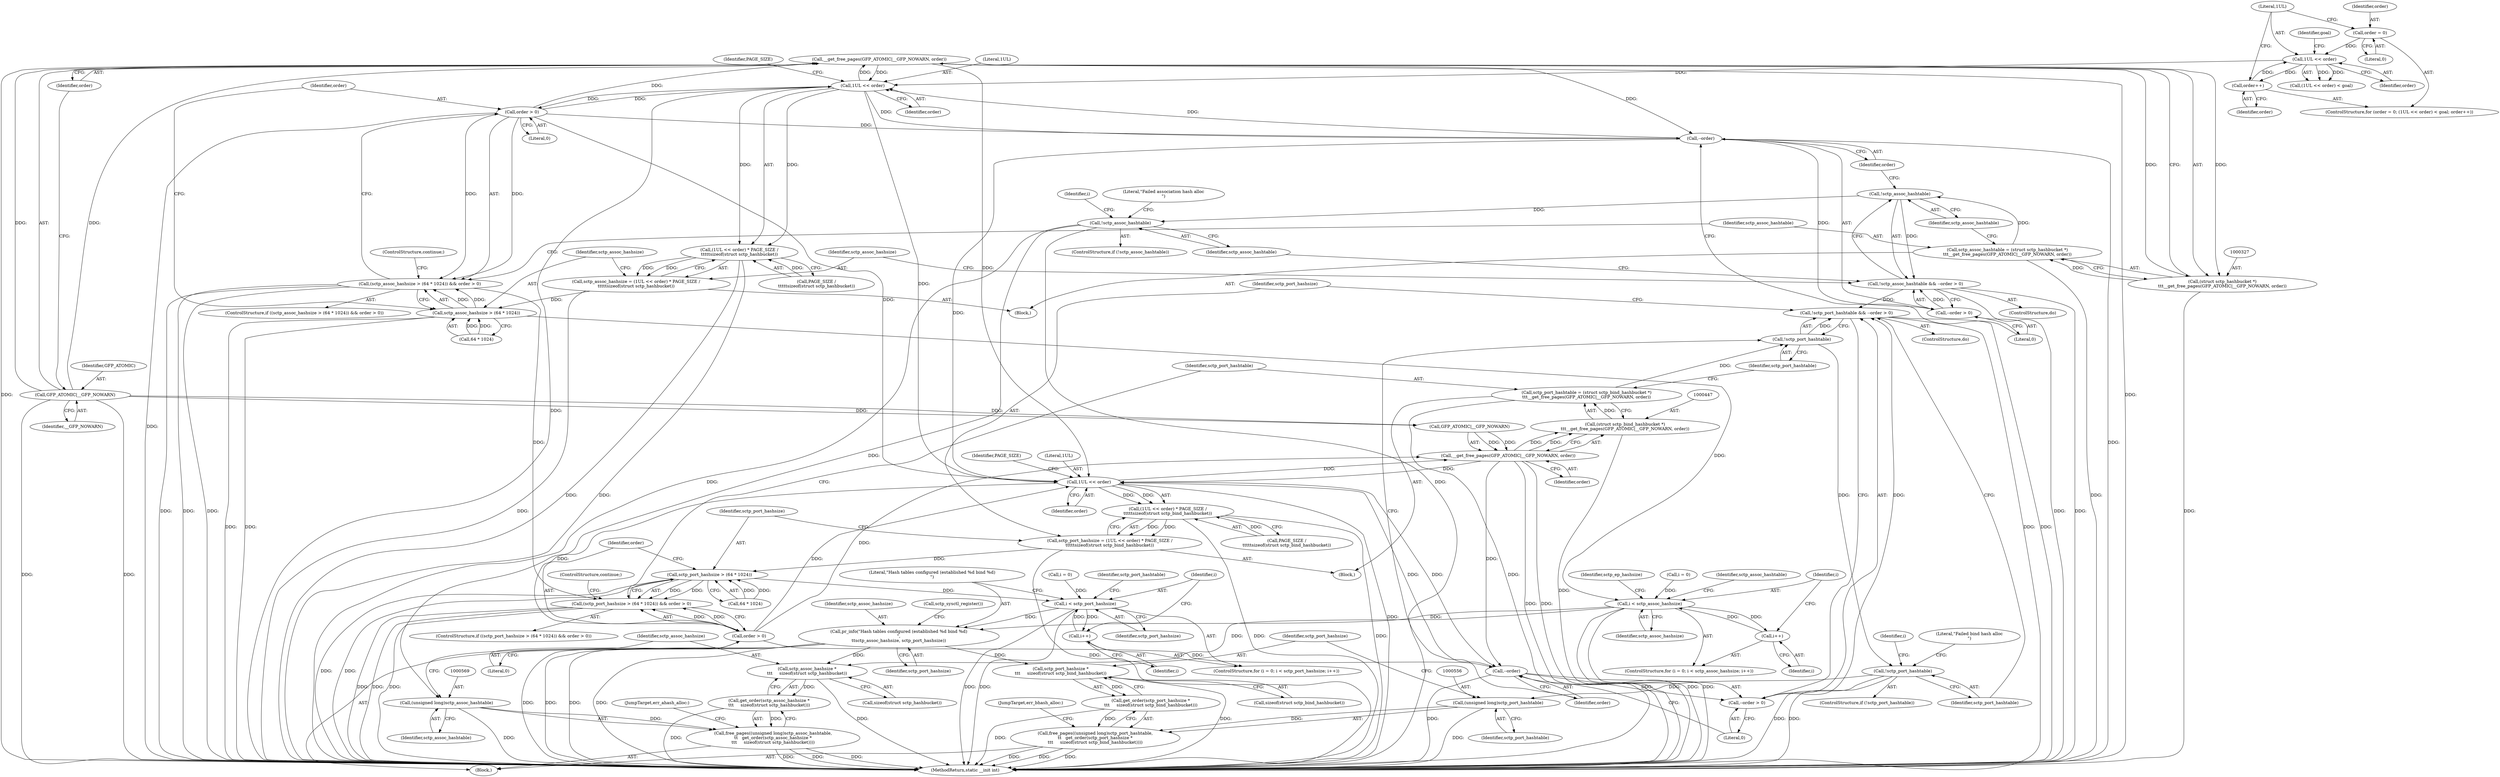 digraph "0_linux_8e2d61e0aed2b7c4ecb35844fe07e0b2b762dee4_0@API" {
"1000328" [label="(Call,__get_free_pages(GFP_ATOMIC|__GFP_NOWARN, order))"];
"1000329" [label="(Call,GFP_ATOMIC|__GFP_NOWARN)"];
"1000320" [label="(Call,order > 0)"];
"1000306" [label="(Call,1UL << order)"];
"1000328" [label="(Call,__get_free_pages(GFP_ATOMIC|__GFP_NOWARN, order))"];
"1000337" [label="(Call,--order)"];
"1000295" [label="(Call,1UL << order)"];
"1000291" [label="(Call,order = 0)"];
"1000299" [label="(Call,order++)"];
"1000305" [label="(Call,(1UL << order) * PAGE_SIZE /\n\t\t\t\t\tsizeof(struct sctp_hashbucket))"];
"1000303" [label="(Call,sctp_assoc_hashsize = (1UL << order) * PAGE_SIZE /\n\t\t\t\t\tsizeof(struct sctp_hashbucket))"];
"1000315" [label="(Call,sctp_assoc_hashsize > (64 * 1024))"];
"1000314" [label="(Call,(sctp_assoc_hashsize > (64 * 1024)) && order > 0)"];
"1000434" [label="(Call,(sctp_port_hashsize > (64 * 1024)) && order > 0)"];
"1000355" [label="(Call,i < sctp_assoc_hashsize)"];
"1000358" [label="(Call,i++)"];
"1000495" [label="(Call,pr_info(\"Hash tables configured (established %d bind %d)\n\",\n\t\tsctp_assoc_hashsize, sctp_port_hashsize))"];
"1000559" [label="(Call,sctp_port_hashsize *\n\t\t\t     sizeof(struct sctp_bind_hashbucket))"];
"1000558" [label="(Call,get_order(sctp_port_hashsize *\n\t\t\t     sizeof(struct sctp_bind_hashbucket)))"];
"1000554" [label="(Call,free_pages((unsigned long)sctp_port_hashtable,\n\t\t   get_order(sctp_port_hashsize *\n\t\t\t     sizeof(struct sctp_bind_hashbucket))))"];
"1000572" [label="(Call,sctp_assoc_hashsize *\n\t\t\t     sizeof(struct sctp_hashbucket))"];
"1000571" [label="(Call,get_order(sctp_assoc_hashsize *\n\t\t\t     sizeof(struct sctp_hashbucket)))"];
"1000567" [label="(Call,free_pages((unsigned long)sctp_assoc_hashtable,\n\t\t   get_order(sctp_assoc_hashsize *\n\t\t\t     sizeof(struct sctp_hashbucket))))"];
"1000326" [label="(Call,(struct sctp_hashbucket *)\n\t\t\t__get_free_pages(GFP_ATOMIC|__GFP_NOWARN, order))"];
"1000324" [label="(Call,sctp_assoc_hashtable = (struct sctp_hashbucket *)\n\t\t\t__get_free_pages(GFP_ATOMIC|__GFP_NOWARN, order))"];
"1000334" [label="(Call,!sctp_assoc_hashtable)"];
"1000333" [label="(Call,!sctp_assoc_hashtable && --order > 0)"];
"1000453" [label="(Call,!sctp_port_hashtable && --order > 0)"];
"1000341" [label="(Call,!sctp_assoc_hashtable)"];
"1000568" [label="(Call,(unsigned long)sctp_assoc_hashtable)"];
"1000336" [label="(Call,--order > 0)"];
"1000426" [label="(Call,1UL << order)"];
"1000425" [label="(Call,(1UL << order) * PAGE_SIZE /\n\t\t\t\t\tsizeof(struct sctp_bind_hashbucket))"];
"1000423" [label="(Call,sctp_port_hashsize = (1UL << order) * PAGE_SIZE /\n\t\t\t\t\tsizeof(struct sctp_bind_hashbucket))"];
"1000435" [label="(Call,sctp_port_hashsize > (64 * 1024))"];
"1000475" [label="(Call,i < sctp_port_hashsize)"];
"1000478" [label="(Call,i++)"];
"1000440" [label="(Call,order > 0)"];
"1000448" [label="(Call,__get_free_pages(GFP_ATOMIC|__GFP_NOWARN, order))"];
"1000446" [label="(Call,(struct sctp_bind_hashbucket *)\n\t\t\t__get_free_pages(GFP_ATOMIC|__GFP_NOWARN, order))"];
"1000444" [label="(Call,sctp_port_hashtable = (struct sctp_bind_hashbucket *)\n\t\t\t__get_free_pages(GFP_ATOMIC|__GFP_NOWARN, order))"];
"1000454" [label="(Call,!sctp_port_hashtable)"];
"1000461" [label="(Call,!sctp_port_hashtable)"];
"1000555" [label="(Call,(unsigned long)sctp_port_hashtable)"];
"1000457" [label="(Call,--order)"];
"1000456" [label="(Call,--order > 0)"];
"1000572" [label="(Call,sctp_assoc_hashsize *\n\t\t\t     sizeof(struct sctp_hashbucket))"];
"1000292" [label="(Identifier,order)"];
"1000326" [label="(Call,(struct sctp_hashbucket *)\n\t\t\t__get_free_pages(GFP_ATOMIC|__GFP_NOWARN, order))"];
"1000445" [label="(Identifier,sctp_port_hashtable)"];
"1000315" [label="(Call,sctp_assoc_hashsize > (64 * 1024))"];
"1000462" [label="(Identifier,sctp_port_hashtable)"];
"1000314" [label="(Call,(sctp_assoc_hashsize > (64 * 1024)) && order > 0)"];
"1000422" [label="(Block,)"];
"1000301" [label="(ControlStructure,do)"];
"1000498" [label="(Identifier,sctp_port_hashsize)"];
"1000290" [label="(ControlStructure,for (order = 0; (1UL << order) < goal; order++))"];
"1000479" [label="(Identifier,i)"];
"1000460" [label="(ControlStructure,if (!sctp_port_hashtable))"];
"1000441" [label="(Identifier,order)"];
"1000573" [label="(Identifier,sctp_assoc_hashsize)"];
"1000461" [label="(Call,!sctp_port_hashtable)"];
"1000304" [label="(Identifier,sctp_assoc_hashsize)"];
"1000587" [label="(MethodReturn,static __init int)"];
"1000426" [label="(Call,1UL << order)"];
"1000454" [label="(Call,!sctp_port_hashtable)"];
"1000306" [label="(Call,1UL << order)"];
"1000571" [label="(Call,get_order(sctp_assoc_hashsize *\n\t\t\t     sizeof(struct sctp_hashbucket)))"];
"1000313" [label="(ControlStructure,if ((sctp_assoc_hashsize > (64 * 1024)) && order > 0))"];
"1000356" [label="(Identifier,i)"];
"1000328" [label="(Call,__get_free_pages(GFP_ATOMIC|__GFP_NOWARN, order))"];
"1000352" [label="(Call,i = 0)"];
"1000456" [label="(Call,--order > 0)"];
"1000568" [label="(Call,(unsigned long)sctp_assoc_hashtable)"];
"1000325" [label="(Identifier,sctp_assoc_hashtable)"];
"1000321" [label="(Identifier,order)"];
"1000495" [label="(Call,pr_info(\"Hash tables configured (established %d bind %d)\n\",\n\t\tsctp_assoc_hashsize, sctp_port_hashsize))"];
"1000473" [label="(Identifier,i)"];
"1000334" [label="(Call,!sctp_assoc_hashtable)"];
"1000335" [label="(Identifier,sctp_assoc_hashtable)"];
"1000446" [label="(Call,(struct sctp_bind_hashbucket *)\n\t\t\t__get_free_pages(GFP_ATOMIC|__GFP_NOWARN, order))"];
"1000297" [label="(Identifier,order)"];
"1000331" [label="(Identifier,__GFP_NOWARN)"];
"1000291" [label="(Call,order = 0)"];
"1000496" [label="(Literal,\"Hash tables configured (established %d bind %d)\n\")"];
"1000458" [label="(Identifier,order)"];
"1000323" [label="(ControlStructure,continue;)"];
"1000443" [label="(ControlStructure,continue;)"];
"1000453" [label="(Call,!sctp_port_hashtable && --order > 0)"];
"1000340" [label="(ControlStructure,if (!sctp_assoc_hashtable))"];
"1000457" [label="(Call,--order)"];
"1000309" [label="(Call,PAGE_SIZE /\n\t\t\t\t\tsizeof(struct sctp_hashbucket))"];
"1000308" [label="(Identifier,order)"];
"1000477" [label="(Identifier,sctp_port_hashsize)"];
"1000452" [label="(Identifier,order)"];
"1000557" [label="(Identifier,sctp_port_hashtable)"];
"1000341" [label="(Call,!sctp_assoc_hashtable)"];
"1000433" [label="(ControlStructure,if ((sctp_port_hashsize > (64 * 1024)) && order > 0))"];
"1000423" [label="(Call,sctp_port_hashsize = (1UL << order) * PAGE_SIZE /\n\t\t\t\t\tsizeof(struct sctp_bind_hashbucket))"];
"1000428" [label="(Identifier,order)"];
"1000365" [label="(Identifier,sctp_assoc_hashtable)"];
"1000558" [label="(Call,get_order(sctp_port_hashsize *\n\t\t\t     sizeof(struct sctp_bind_hashbucket)))"];
"1000310" [label="(Identifier,PAGE_SIZE)"];
"1000351" [label="(ControlStructure,for (i = 0; i < sctp_assoc_hashsize; i++))"];
"1000425" [label="(Call,(1UL << order) * PAGE_SIZE /\n\t\t\t\t\tsizeof(struct sctp_bind_hashbucket))"];
"1000296" [label="(Literal,1UL)"];
"1000436" [label="(Identifier,sctp_port_hashsize)"];
"1000444" [label="(Call,sctp_port_hashtable = (struct sctp_bind_hashbucket *)\n\t\t\t__get_free_pages(GFP_ATOMIC|__GFP_NOWARN, order))"];
"1000497" [label="(Identifier,sctp_assoc_hashsize)"];
"1000437" [label="(Call,64 * 1024)"];
"1000330" [label="(Identifier,GFP_ATOMIC)"];
"1000427" [label="(Literal,1UL)"];
"1000345" [label="(Literal,\"Failed association hash alloc\n\")"];
"1000475" [label="(Call,i < sctp_port_hashsize)"];
"1000294" [label="(Call,(1UL << order) < goal)"];
"1000448" [label="(Call,__get_free_pages(GFP_ATOMIC|__GFP_NOWARN, order))"];
"1000303" [label="(Call,sctp_assoc_hashsize = (1UL << order) * PAGE_SIZE /\n\t\t\t\t\tsizeof(struct sctp_hashbucket))"];
"1000485" [label="(Identifier,sctp_port_hashtable)"];
"1000305" [label="(Call,(1UL << order) * PAGE_SIZE /\n\t\t\t\t\tsizeof(struct sctp_hashbucket))"];
"1000574" [label="(Call,sizeof(struct sctp_hashbucket))"];
"1000359" [label="(Identifier,i)"];
"1000337" [label="(Call,--order)"];
"1000465" [label="(Literal,\"Failed bind hash alloc\n\")"];
"1000449" [label="(Call,GFP_ATOMIC|__GFP_NOWARN)"];
"1000320" [label="(Call,order > 0)"];
"1000299" [label="(Call,order++)"];
"1000376" [label="(Identifier,sctp_ep_hashsize)"];
"1000300" [label="(Identifier,order)"];
"1000554" [label="(Call,free_pages((unsigned long)sctp_port_hashtable,\n\t\t   get_order(sctp_port_hashsize *\n\t\t\t     sizeof(struct sctp_bind_hashbucket))))"];
"1000567" [label="(Call,free_pages((unsigned long)sctp_assoc_hashtable,\n\t\t   get_order(sctp_assoc_hashsize *\n\t\t\t     sizeof(struct sctp_hashbucket))))"];
"1000560" [label="(Identifier,sctp_port_hashsize)"];
"1000421" [label="(ControlStructure,do)"];
"1000476" [label="(Identifier,i)"];
"1000563" [label="(JumpTarget,err_bhash_alloc:)"];
"1000329" [label="(Call,GFP_ATOMIC|__GFP_NOWARN)"];
"1000338" [label="(Identifier,order)"];
"1000358" [label="(Call,i++)"];
"1000317" [label="(Call,64 * 1024)"];
"1000336" [label="(Call,--order > 0)"];
"1000342" [label="(Identifier,sctp_assoc_hashtable)"];
"1000324" [label="(Call,sctp_assoc_hashtable = (struct sctp_hashbucket *)\n\t\t\t__get_free_pages(GFP_ATOMIC|__GFP_NOWARN, order))"];
"1000307" [label="(Literal,1UL)"];
"1000559" [label="(Call,sctp_port_hashsize *\n\t\t\t     sizeof(struct sctp_bind_hashbucket))"];
"1000355" [label="(Call,i < sctp_assoc_hashsize)"];
"1000316" [label="(Identifier,sctp_assoc_hashsize)"];
"1000570" [label="(Identifier,sctp_assoc_hashtable)"];
"1000424" [label="(Identifier,sctp_port_hashsize)"];
"1000576" [label="(JumpTarget,err_ahash_alloc:)"];
"1000478" [label="(Call,i++)"];
"1000332" [label="(Identifier,order)"];
"1000295" [label="(Call,1UL << order)"];
"1000499" [label="(Call,sctp_sysctl_register())"];
"1000471" [label="(ControlStructure,for (i = 0; i < sctp_port_hashsize; i++))"];
"1000353" [label="(Identifier,i)"];
"1000298" [label="(Identifier,goal)"];
"1000561" [label="(Call,sizeof(struct sctp_bind_hashbucket))"];
"1000472" [label="(Call,i = 0)"];
"1000293" [label="(Literal,0)"];
"1000112" [label="(Block,)"];
"1000429" [label="(Call,PAGE_SIZE /\n\t\t\t\t\tsizeof(struct sctp_bind_hashbucket))"];
"1000322" [label="(Literal,0)"];
"1000434" [label="(Call,(sctp_port_hashsize > (64 * 1024)) && order > 0)"];
"1000430" [label="(Identifier,PAGE_SIZE)"];
"1000440" [label="(Call,order > 0)"];
"1000357" [label="(Identifier,sctp_assoc_hashsize)"];
"1000333" [label="(Call,!sctp_assoc_hashtable && --order > 0)"];
"1000455" [label="(Identifier,sctp_port_hashtable)"];
"1000339" [label="(Literal,0)"];
"1000459" [label="(Literal,0)"];
"1000442" [label="(Literal,0)"];
"1000435" [label="(Call,sctp_port_hashsize > (64 * 1024))"];
"1000302" [label="(Block,)"];
"1000555" [label="(Call,(unsigned long)sctp_port_hashtable)"];
"1000328" -> "1000326"  [label="AST: "];
"1000328" -> "1000332"  [label="CFG: "];
"1000329" -> "1000328"  [label="AST: "];
"1000332" -> "1000328"  [label="AST: "];
"1000326" -> "1000328"  [label="CFG: "];
"1000328" -> "1000587"  [label="DDG: "];
"1000328" -> "1000587"  [label="DDG: "];
"1000328" -> "1000306"  [label="DDG: "];
"1000328" -> "1000326"  [label="DDG: "];
"1000328" -> "1000326"  [label="DDG: "];
"1000329" -> "1000328"  [label="DDG: "];
"1000329" -> "1000328"  [label="DDG: "];
"1000320" -> "1000328"  [label="DDG: "];
"1000306" -> "1000328"  [label="DDG: "];
"1000328" -> "1000337"  [label="DDG: "];
"1000328" -> "1000426"  [label="DDG: "];
"1000329" -> "1000331"  [label="CFG: "];
"1000330" -> "1000329"  [label="AST: "];
"1000331" -> "1000329"  [label="AST: "];
"1000332" -> "1000329"  [label="CFG: "];
"1000329" -> "1000587"  [label="DDG: "];
"1000329" -> "1000587"  [label="DDG: "];
"1000329" -> "1000449"  [label="DDG: "];
"1000329" -> "1000449"  [label="DDG: "];
"1000320" -> "1000314"  [label="AST: "];
"1000320" -> "1000322"  [label="CFG: "];
"1000321" -> "1000320"  [label="AST: "];
"1000322" -> "1000320"  [label="AST: "];
"1000314" -> "1000320"  [label="CFG: "];
"1000320" -> "1000587"  [label="DDG: "];
"1000320" -> "1000306"  [label="DDG: "];
"1000320" -> "1000314"  [label="DDG: "];
"1000320" -> "1000314"  [label="DDG: "];
"1000306" -> "1000320"  [label="DDG: "];
"1000320" -> "1000337"  [label="DDG: "];
"1000320" -> "1000426"  [label="DDG: "];
"1000306" -> "1000305"  [label="AST: "];
"1000306" -> "1000308"  [label="CFG: "];
"1000307" -> "1000306"  [label="AST: "];
"1000308" -> "1000306"  [label="AST: "];
"1000310" -> "1000306"  [label="CFG: "];
"1000306" -> "1000587"  [label="DDG: "];
"1000306" -> "1000305"  [label="DDG: "];
"1000306" -> "1000305"  [label="DDG: "];
"1000337" -> "1000306"  [label="DDG: "];
"1000295" -> "1000306"  [label="DDG: "];
"1000306" -> "1000337"  [label="DDG: "];
"1000306" -> "1000426"  [label="DDG: "];
"1000337" -> "1000336"  [label="AST: "];
"1000337" -> "1000338"  [label="CFG: "];
"1000338" -> "1000337"  [label="AST: "];
"1000339" -> "1000337"  [label="CFG: "];
"1000337" -> "1000587"  [label="DDG: "];
"1000337" -> "1000336"  [label="DDG: "];
"1000337" -> "1000426"  [label="DDG: "];
"1000295" -> "1000294"  [label="AST: "];
"1000295" -> "1000297"  [label="CFG: "];
"1000296" -> "1000295"  [label="AST: "];
"1000297" -> "1000295"  [label="AST: "];
"1000298" -> "1000295"  [label="CFG: "];
"1000295" -> "1000294"  [label="DDG: "];
"1000295" -> "1000294"  [label="DDG: "];
"1000291" -> "1000295"  [label="DDG: "];
"1000299" -> "1000295"  [label="DDG: "];
"1000295" -> "1000299"  [label="DDG: "];
"1000291" -> "1000290"  [label="AST: "];
"1000291" -> "1000293"  [label="CFG: "];
"1000292" -> "1000291"  [label="AST: "];
"1000293" -> "1000291"  [label="AST: "];
"1000296" -> "1000291"  [label="CFG: "];
"1000299" -> "1000290"  [label="AST: "];
"1000299" -> "1000300"  [label="CFG: "];
"1000300" -> "1000299"  [label="AST: "];
"1000296" -> "1000299"  [label="CFG: "];
"1000305" -> "1000303"  [label="AST: "];
"1000305" -> "1000309"  [label="CFG: "];
"1000309" -> "1000305"  [label="AST: "];
"1000303" -> "1000305"  [label="CFG: "];
"1000305" -> "1000587"  [label="DDG: "];
"1000305" -> "1000587"  [label="DDG: "];
"1000305" -> "1000303"  [label="DDG: "];
"1000305" -> "1000303"  [label="DDG: "];
"1000309" -> "1000305"  [label="DDG: "];
"1000303" -> "1000302"  [label="AST: "];
"1000304" -> "1000303"  [label="AST: "];
"1000316" -> "1000303"  [label="CFG: "];
"1000303" -> "1000587"  [label="DDG: "];
"1000303" -> "1000315"  [label="DDG: "];
"1000315" -> "1000314"  [label="AST: "];
"1000315" -> "1000317"  [label="CFG: "];
"1000316" -> "1000315"  [label="AST: "];
"1000317" -> "1000315"  [label="AST: "];
"1000321" -> "1000315"  [label="CFG: "];
"1000314" -> "1000315"  [label="CFG: "];
"1000315" -> "1000587"  [label="DDG: "];
"1000315" -> "1000587"  [label="DDG: "];
"1000315" -> "1000314"  [label="DDG: "];
"1000315" -> "1000314"  [label="DDG: "];
"1000317" -> "1000315"  [label="DDG: "];
"1000317" -> "1000315"  [label="DDG: "];
"1000315" -> "1000355"  [label="DDG: "];
"1000314" -> "1000313"  [label="AST: "];
"1000323" -> "1000314"  [label="CFG: "];
"1000325" -> "1000314"  [label="CFG: "];
"1000314" -> "1000587"  [label="DDG: "];
"1000314" -> "1000587"  [label="DDG: "];
"1000314" -> "1000587"  [label="DDG: "];
"1000314" -> "1000434"  [label="DDG: "];
"1000434" -> "1000433"  [label="AST: "];
"1000434" -> "1000435"  [label="CFG: "];
"1000434" -> "1000440"  [label="CFG: "];
"1000435" -> "1000434"  [label="AST: "];
"1000440" -> "1000434"  [label="AST: "];
"1000443" -> "1000434"  [label="CFG: "];
"1000445" -> "1000434"  [label="CFG: "];
"1000434" -> "1000587"  [label="DDG: "];
"1000434" -> "1000587"  [label="DDG: "];
"1000434" -> "1000587"  [label="DDG: "];
"1000435" -> "1000434"  [label="DDG: "];
"1000435" -> "1000434"  [label="DDG: "];
"1000440" -> "1000434"  [label="DDG: "];
"1000440" -> "1000434"  [label="DDG: "];
"1000355" -> "1000351"  [label="AST: "];
"1000355" -> "1000357"  [label="CFG: "];
"1000356" -> "1000355"  [label="AST: "];
"1000357" -> "1000355"  [label="AST: "];
"1000365" -> "1000355"  [label="CFG: "];
"1000376" -> "1000355"  [label="CFG: "];
"1000355" -> "1000587"  [label="DDG: "];
"1000355" -> "1000587"  [label="DDG: "];
"1000352" -> "1000355"  [label="DDG: "];
"1000358" -> "1000355"  [label="DDG: "];
"1000355" -> "1000358"  [label="DDG: "];
"1000355" -> "1000495"  [label="DDG: "];
"1000355" -> "1000572"  [label="DDG: "];
"1000358" -> "1000351"  [label="AST: "];
"1000358" -> "1000359"  [label="CFG: "];
"1000359" -> "1000358"  [label="AST: "];
"1000356" -> "1000358"  [label="CFG: "];
"1000495" -> "1000112"  [label="AST: "];
"1000495" -> "1000498"  [label="CFG: "];
"1000496" -> "1000495"  [label="AST: "];
"1000497" -> "1000495"  [label="AST: "];
"1000498" -> "1000495"  [label="AST: "];
"1000499" -> "1000495"  [label="CFG: "];
"1000495" -> "1000587"  [label="DDG: "];
"1000495" -> "1000587"  [label="DDG: "];
"1000495" -> "1000587"  [label="DDG: "];
"1000475" -> "1000495"  [label="DDG: "];
"1000495" -> "1000559"  [label="DDG: "];
"1000495" -> "1000572"  [label="DDG: "];
"1000559" -> "1000558"  [label="AST: "];
"1000559" -> "1000561"  [label="CFG: "];
"1000560" -> "1000559"  [label="AST: "];
"1000561" -> "1000559"  [label="AST: "];
"1000558" -> "1000559"  [label="CFG: "];
"1000559" -> "1000587"  [label="DDG: "];
"1000559" -> "1000558"  [label="DDG: "];
"1000558" -> "1000554"  [label="AST: "];
"1000554" -> "1000558"  [label="CFG: "];
"1000558" -> "1000587"  [label="DDG: "];
"1000558" -> "1000554"  [label="DDG: "];
"1000554" -> "1000112"  [label="AST: "];
"1000555" -> "1000554"  [label="AST: "];
"1000563" -> "1000554"  [label="CFG: "];
"1000554" -> "1000587"  [label="DDG: "];
"1000554" -> "1000587"  [label="DDG: "];
"1000554" -> "1000587"  [label="DDG: "];
"1000555" -> "1000554"  [label="DDG: "];
"1000572" -> "1000571"  [label="AST: "];
"1000572" -> "1000574"  [label="CFG: "];
"1000573" -> "1000572"  [label="AST: "];
"1000574" -> "1000572"  [label="AST: "];
"1000571" -> "1000572"  [label="CFG: "];
"1000572" -> "1000587"  [label="DDG: "];
"1000572" -> "1000571"  [label="DDG: "];
"1000571" -> "1000567"  [label="AST: "];
"1000567" -> "1000571"  [label="CFG: "];
"1000571" -> "1000587"  [label="DDG: "];
"1000571" -> "1000567"  [label="DDG: "];
"1000567" -> "1000112"  [label="AST: "];
"1000568" -> "1000567"  [label="AST: "];
"1000576" -> "1000567"  [label="CFG: "];
"1000567" -> "1000587"  [label="DDG: "];
"1000567" -> "1000587"  [label="DDG: "];
"1000567" -> "1000587"  [label="DDG: "];
"1000568" -> "1000567"  [label="DDG: "];
"1000326" -> "1000324"  [label="AST: "];
"1000327" -> "1000326"  [label="AST: "];
"1000324" -> "1000326"  [label="CFG: "];
"1000326" -> "1000587"  [label="DDG: "];
"1000326" -> "1000324"  [label="DDG: "];
"1000324" -> "1000302"  [label="AST: "];
"1000325" -> "1000324"  [label="AST: "];
"1000335" -> "1000324"  [label="CFG: "];
"1000324" -> "1000587"  [label="DDG: "];
"1000324" -> "1000334"  [label="DDG: "];
"1000334" -> "1000333"  [label="AST: "];
"1000334" -> "1000335"  [label="CFG: "];
"1000335" -> "1000334"  [label="AST: "];
"1000338" -> "1000334"  [label="CFG: "];
"1000333" -> "1000334"  [label="CFG: "];
"1000334" -> "1000333"  [label="DDG: "];
"1000334" -> "1000341"  [label="DDG: "];
"1000333" -> "1000301"  [label="AST: "];
"1000333" -> "1000336"  [label="CFG: "];
"1000336" -> "1000333"  [label="AST: "];
"1000304" -> "1000333"  [label="CFG: "];
"1000342" -> "1000333"  [label="CFG: "];
"1000333" -> "1000587"  [label="DDG: "];
"1000333" -> "1000587"  [label="DDG: "];
"1000336" -> "1000333"  [label="DDG: "];
"1000333" -> "1000453"  [label="DDG: "];
"1000453" -> "1000421"  [label="AST: "];
"1000453" -> "1000454"  [label="CFG: "];
"1000453" -> "1000456"  [label="CFG: "];
"1000454" -> "1000453"  [label="AST: "];
"1000456" -> "1000453"  [label="AST: "];
"1000424" -> "1000453"  [label="CFG: "];
"1000462" -> "1000453"  [label="CFG: "];
"1000453" -> "1000587"  [label="DDG: "];
"1000453" -> "1000587"  [label="DDG: "];
"1000454" -> "1000453"  [label="DDG: "];
"1000456" -> "1000453"  [label="DDG: "];
"1000341" -> "1000340"  [label="AST: "];
"1000341" -> "1000342"  [label="CFG: "];
"1000342" -> "1000341"  [label="AST: "];
"1000345" -> "1000341"  [label="CFG: "];
"1000353" -> "1000341"  [label="CFG: "];
"1000341" -> "1000587"  [label="DDG: "];
"1000341" -> "1000587"  [label="DDG: "];
"1000341" -> "1000568"  [label="DDG: "];
"1000568" -> "1000570"  [label="CFG: "];
"1000569" -> "1000568"  [label="AST: "];
"1000570" -> "1000568"  [label="AST: "];
"1000573" -> "1000568"  [label="CFG: "];
"1000568" -> "1000587"  [label="DDG: "];
"1000336" -> "1000339"  [label="CFG: "];
"1000339" -> "1000336"  [label="AST: "];
"1000426" -> "1000425"  [label="AST: "];
"1000426" -> "1000428"  [label="CFG: "];
"1000427" -> "1000426"  [label="AST: "];
"1000428" -> "1000426"  [label="AST: "];
"1000430" -> "1000426"  [label="CFG: "];
"1000426" -> "1000587"  [label="DDG: "];
"1000426" -> "1000425"  [label="DDG: "];
"1000426" -> "1000425"  [label="DDG: "];
"1000457" -> "1000426"  [label="DDG: "];
"1000440" -> "1000426"  [label="DDG: "];
"1000448" -> "1000426"  [label="DDG: "];
"1000426" -> "1000440"  [label="DDG: "];
"1000426" -> "1000448"  [label="DDG: "];
"1000426" -> "1000457"  [label="DDG: "];
"1000425" -> "1000423"  [label="AST: "];
"1000425" -> "1000429"  [label="CFG: "];
"1000429" -> "1000425"  [label="AST: "];
"1000423" -> "1000425"  [label="CFG: "];
"1000425" -> "1000587"  [label="DDG: "];
"1000425" -> "1000587"  [label="DDG: "];
"1000425" -> "1000423"  [label="DDG: "];
"1000425" -> "1000423"  [label="DDG: "];
"1000429" -> "1000425"  [label="DDG: "];
"1000423" -> "1000422"  [label="AST: "];
"1000424" -> "1000423"  [label="AST: "];
"1000436" -> "1000423"  [label="CFG: "];
"1000423" -> "1000587"  [label="DDG: "];
"1000423" -> "1000435"  [label="DDG: "];
"1000435" -> "1000437"  [label="CFG: "];
"1000436" -> "1000435"  [label="AST: "];
"1000437" -> "1000435"  [label="AST: "];
"1000441" -> "1000435"  [label="CFG: "];
"1000435" -> "1000587"  [label="DDG: "];
"1000435" -> "1000587"  [label="DDG: "];
"1000437" -> "1000435"  [label="DDG: "];
"1000437" -> "1000435"  [label="DDG: "];
"1000435" -> "1000475"  [label="DDG: "];
"1000475" -> "1000471"  [label="AST: "];
"1000475" -> "1000477"  [label="CFG: "];
"1000476" -> "1000475"  [label="AST: "];
"1000477" -> "1000475"  [label="AST: "];
"1000485" -> "1000475"  [label="CFG: "];
"1000496" -> "1000475"  [label="CFG: "];
"1000475" -> "1000587"  [label="DDG: "];
"1000475" -> "1000587"  [label="DDG: "];
"1000478" -> "1000475"  [label="DDG: "];
"1000472" -> "1000475"  [label="DDG: "];
"1000475" -> "1000478"  [label="DDG: "];
"1000478" -> "1000471"  [label="AST: "];
"1000478" -> "1000479"  [label="CFG: "];
"1000479" -> "1000478"  [label="AST: "];
"1000476" -> "1000478"  [label="CFG: "];
"1000440" -> "1000442"  [label="CFG: "];
"1000441" -> "1000440"  [label="AST: "];
"1000442" -> "1000440"  [label="AST: "];
"1000440" -> "1000587"  [label="DDG: "];
"1000440" -> "1000448"  [label="DDG: "];
"1000440" -> "1000457"  [label="DDG: "];
"1000448" -> "1000446"  [label="AST: "];
"1000448" -> "1000452"  [label="CFG: "];
"1000449" -> "1000448"  [label="AST: "];
"1000452" -> "1000448"  [label="AST: "];
"1000446" -> "1000448"  [label="CFG: "];
"1000448" -> "1000587"  [label="DDG: "];
"1000448" -> "1000587"  [label="DDG: "];
"1000448" -> "1000446"  [label="DDG: "];
"1000448" -> "1000446"  [label="DDG: "];
"1000449" -> "1000448"  [label="DDG: "];
"1000449" -> "1000448"  [label="DDG: "];
"1000448" -> "1000457"  [label="DDG: "];
"1000446" -> "1000444"  [label="AST: "];
"1000447" -> "1000446"  [label="AST: "];
"1000444" -> "1000446"  [label="CFG: "];
"1000446" -> "1000587"  [label="DDG: "];
"1000446" -> "1000444"  [label="DDG: "];
"1000444" -> "1000422"  [label="AST: "];
"1000445" -> "1000444"  [label="AST: "];
"1000455" -> "1000444"  [label="CFG: "];
"1000444" -> "1000587"  [label="DDG: "];
"1000444" -> "1000454"  [label="DDG: "];
"1000454" -> "1000455"  [label="CFG: "];
"1000455" -> "1000454"  [label="AST: "];
"1000458" -> "1000454"  [label="CFG: "];
"1000454" -> "1000461"  [label="DDG: "];
"1000461" -> "1000460"  [label="AST: "];
"1000461" -> "1000462"  [label="CFG: "];
"1000462" -> "1000461"  [label="AST: "];
"1000465" -> "1000461"  [label="CFG: "];
"1000473" -> "1000461"  [label="CFG: "];
"1000461" -> "1000587"  [label="DDG: "];
"1000461" -> "1000587"  [label="DDG: "];
"1000461" -> "1000555"  [label="DDG: "];
"1000555" -> "1000557"  [label="CFG: "];
"1000556" -> "1000555"  [label="AST: "];
"1000557" -> "1000555"  [label="AST: "];
"1000560" -> "1000555"  [label="CFG: "];
"1000555" -> "1000587"  [label="DDG: "];
"1000457" -> "1000456"  [label="AST: "];
"1000457" -> "1000458"  [label="CFG: "];
"1000458" -> "1000457"  [label="AST: "];
"1000459" -> "1000457"  [label="CFG: "];
"1000457" -> "1000587"  [label="DDG: "];
"1000457" -> "1000456"  [label="DDG: "];
"1000456" -> "1000459"  [label="CFG: "];
"1000459" -> "1000456"  [label="AST: "];
}
